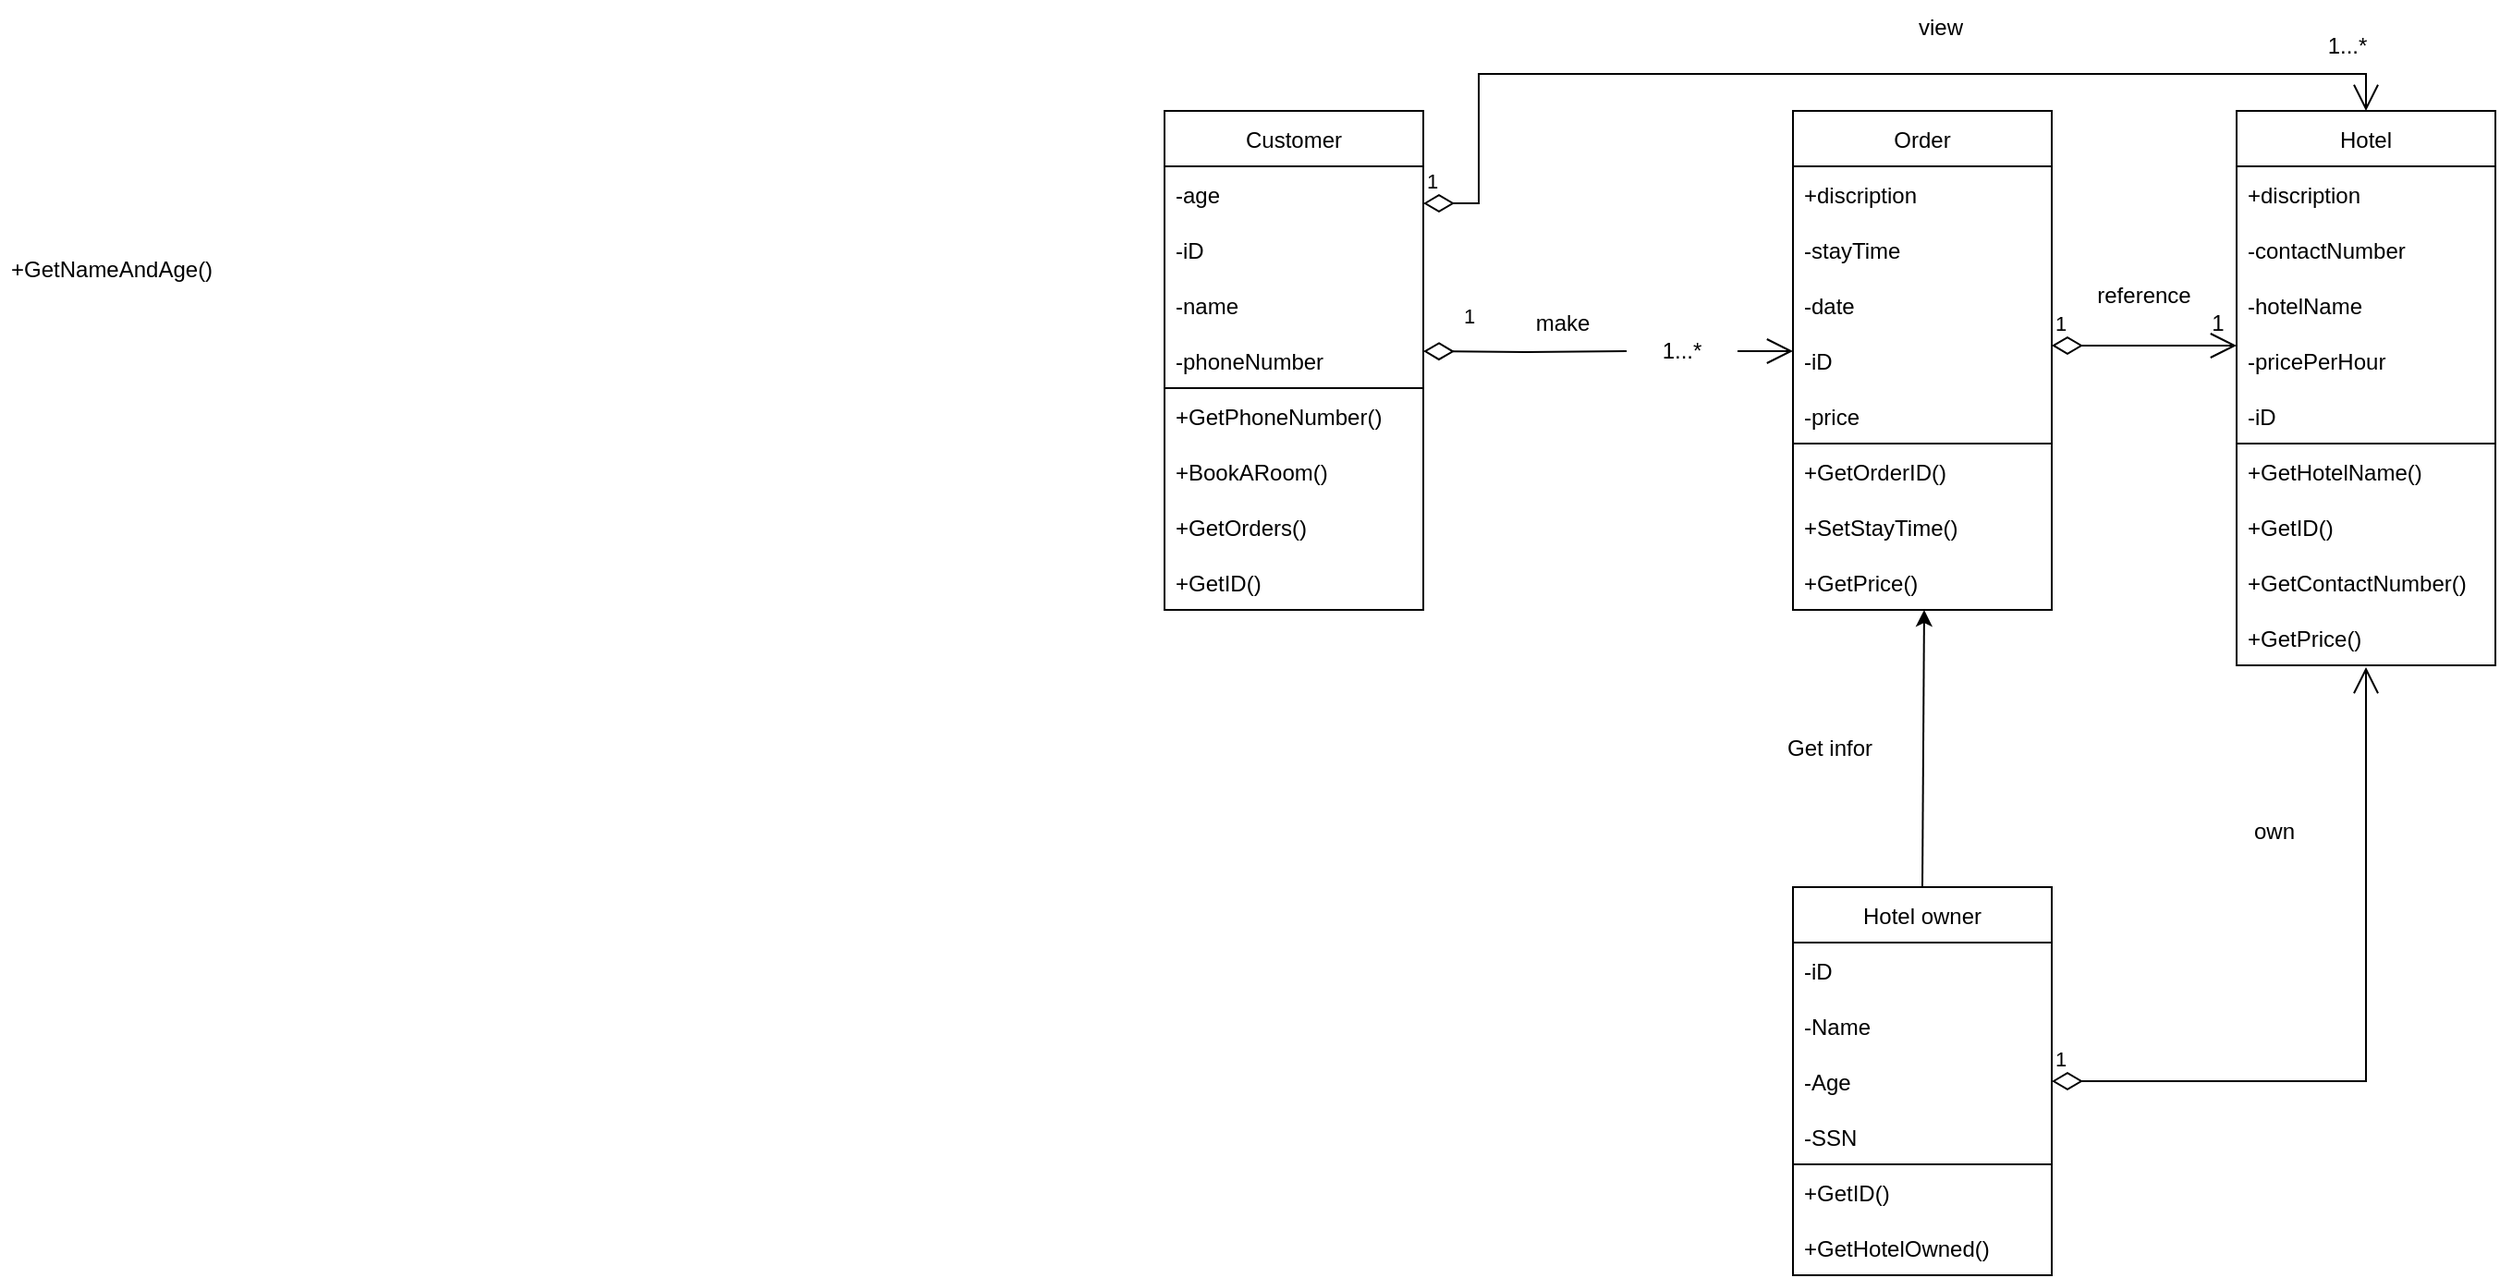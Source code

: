<mxfile version="20.5.1" type="github">
  <diagram name="Page-1" id="c4acf3e9-155e-7222-9cf6-157b1a14988f">
    <mxGraphModel dx="1718" dy="1542" grid="1" gridSize="10" guides="1" tooltips="1" connect="1" arrows="1" fold="1" page="1" pageScale="1" pageWidth="850" pageHeight="1100" background="none" math="0" shadow="0">
      <root>
        <mxCell id="0" />
        <mxCell id="1" parent="0" />
        <mxCell id="w634_Kkc9kHz6LeSrULX-25" value="Order" style="swimlane;fontStyle=0;childLayout=stackLayout;horizontal=1;startSize=30;horizontalStack=0;resizeParent=1;resizeParentMax=0;resizeLast=0;collapsible=1;marginBottom=0;strokeColor=default;" parent="1" vertex="1">
          <mxGeometry x="420" y="20" width="140" height="270" as="geometry">
            <mxRectangle x="690" y="20" width="60" height="30" as="alternateBounds" />
          </mxGeometry>
        </mxCell>
        <mxCell id="w634_Kkc9kHz6LeSrULX-40" value="+discription" style="text;strokeColor=none;fillColor=none;align=left;verticalAlign=middle;spacingLeft=4;spacingRight=4;overflow=hidden;points=[[0,0.5],[1,0.5]];portConstraint=eastwest;rotatable=0;" parent="w634_Kkc9kHz6LeSrULX-25" vertex="1">
          <mxGeometry y="30" width="140" height="30" as="geometry" />
        </mxCell>
        <mxCell id="w634_Kkc9kHz6LeSrULX-33" value="-stayTime" style="text;strokeColor=none;fillColor=none;align=left;verticalAlign=middle;spacingLeft=4;spacingRight=4;overflow=hidden;points=[[0,0.5],[1,0.5]];portConstraint=eastwest;rotatable=0;" parent="w634_Kkc9kHz6LeSrULX-25" vertex="1">
          <mxGeometry y="60" width="140" height="30" as="geometry" />
        </mxCell>
        <mxCell id="w634_Kkc9kHz6LeSrULX-28" value="-date" style="text;strokeColor=none;fillColor=none;align=left;verticalAlign=middle;spacingLeft=4;spacingRight=4;overflow=hidden;points=[[0,0.5],[1,0.5]];portConstraint=eastwest;rotatable=0;" parent="w634_Kkc9kHz6LeSrULX-25" vertex="1">
          <mxGeometry y="90" width="140" height="30" as="geometry" />
        </mxCell>
        <mxCell id="w634_Kkc9kHz6LeSrULX-26" value="-iD" style="text;strokeColor=none;fillColor=none;align=left;verticalAlign=middle;spacingLeft=4;spacingRight=4;overflow=hidden;points=[[0,0.5],[1,0.5]];portConstraint=eastwest;rotatable=0;" parent="w634_Kkc9kHz6LeSrULX-25" vertex="1">
          <mxGeometry y="120" width="140" height="30" as="geometry" />
        </mxCell>
        <mxCell id="w634_Kkc9kHz6LeSrULX-64" value="-price" style="text;strokeColor=none;fillColor=none;align=left;verticalAlign=middle;spacingLeft=4;spacingRight=4;overflow=hidden;points=[[0,0.5],[1,0.5]];portConstraint=eastwest;rotatable=0;" parent="w634_Kkc9kHz6LeSrULX-25" vertex="1">
          <mxGeometry y="150" width="140" height="30" as="geometry" />
        </mxCell>
        <mxCell id="w634_Kkc9kHz6LeSrULX-42" value="" style="endArrow=none;html=1;rounded=0;" parent="w634_Kkc9kHz6LeSrULX-25" edge="1">
          <mxGeometry width="50" height="50" relative="1" as="geometry">
            <mxPoint y="180" as="sourcePoint" />
            <mxPoint x="140" y="180" as="targetPoint" />
          </mxGeometry>
        </mxCell>
        <mxCell id="w634_Kkc9kHz6LeSrULX-30" value="+GetOrderID()" style="text;strokeColor=none;fillColor=none;align=left;verticalAlign=middle;spacingLeft=4;spacingRight=4;overflow=hidden;points=[[0,0.5],[1,0.5]];portConstraint=eastwest;rotatable=0;" parent="w634_Kkc9kHz6LeSrULX-25" vertex="1">
          <mxGeometry y="180" width="140" height="30" as="geometry" />
        </mxCell>
        <mxCell id="w634_Kkc9kHz6LeSrULX-41" value="+SetStayTime()" style="text;strokeColor=none;fillColor=none;align=left;verticalAlign=middle;spacingLeft=4;spacingRight=4;overflow=hidden;points=[[0,0.5],[1,0.5]];portConstraint=eastwest;rotatable=0;" parent="w634_Kkc9kHz6LeSrULX-25" vertex="1">
          <mxGeometry y="210" width="140" height="30" as="geometry" />
        </mxCell>
        <mxCell id="w634_Kkc9kHz6LeSrULX-65" value="+GetPrice()" style="text;strokeColor=none;fillColor=none;align=left;verticalAlign=middle;spacingLeft=4;spacingRight=4;overflow=hidden;points=[[0,0.5],[1,0.5]];portConstraint=eastwest;rotatable=0;" parent="w634_Kkc9kHz6LeSrULX-25" vertex="1">
          <mxGeometry y="240" width="140" height="30" as="geometry" />
        </mxCell>
        <mxCell id="w634_Kkc9kHz6LeSrULX-38" value="" style="group" parent="1" vertex="1" connectable="0">
          <mxGeometry x="80" y="20" width="140" height="300" as="geometry" />
        </mxCell>
        <mxCell id="w634_Kkc9kHz6LeSrULX-5" value="Customer" style="swimlane;fontStyle=0;childLayout=stackLayout;horizontal=1;startSize=30;horizontalStack=0;resizeParent=1;resizeParentMax=0;resizeLast=0;collapsible=1;marginBottom=0;strokeColor=default;" parent="w634_Kkc9kHz6LeSrULX-38" vertex="1">
          <mxGeometry width="140" height="270" as="geometry">
            <mxRectangle width="60" height="30" as="alternateBounds" />
          </mxGeometry>
        </mxCell>
        <mxCell id="w634_Kkc9kHz6LeSrULX-23" value="-age" style="text;strokeColor=none;fillColor=none;align=left;verticalAlign=middle;spacingLeft=4;spacingRight=4;overflow=hidden;points=[[0,0.5],[1,0.5]];portConstraint=eastwest;rotatable=0;" parent="w634_Kkc9kHz6LeSrULX-5" vertex="1">
          <mxGeometry y="30" width="140" height="30" as="geometry" />
        </mxCell>
        <mxCell id="w634_Kkc9kHz6LeSrULX-6" value="-iD" style="text;strokeColor=none;fillColor=none;align=left;verticalAlign=middle;spacingLeft=4;spacingRight=4;overflow=hidden;points=[[0,0.5],[1,0.5]];portConstraint=eastwest;rotatable=0;" parent="w634_Kkc9kHz6LeSrULX-5" vertex="1">
          <mxGeometry y="60" width="140" height="30" as="geometry" />
        </mxCell>
        <mxCell id="w634_Kkc9kHz6LeSrULX-7" value="-name" style="text;strokeColor=none;fillColor=none;align=left;verticalAlign=middle;spacingLeft=4;spacingRight=4;overflow=hidden;points=[[0,0.5],[1,0.5]];portConstraint=eastwest;rotatable=0;" parent="w634_Kkc9kHz6LeSrULX-5" vertex="1">
          <mxGeometry y="90" width="140" height="30" as="geometry" />
        </mxCell>
        <mxCell id="w634_Kkc9kHz6LeSrULX-35" value="-phoneNumber" style="text;strokeColor=none;fillColor=none;align=left;verticalAlign=middle;spacingLeft=4;spacingRight=4;overflow=hidden;points=[[0,0.5],[1,0.5]];portConstraint=eastwest;rotatable=0;" parent="w634_Kkc9kHz6LeSrULX-5" vertex="1">
          <mxGeometry y="120" width="140" height="30" as="geometry" />
        </mxCell>
        <mxCell id="w634_Kkc9kHz6LeSrULX-43" value="" style="endArrow=none;html=1;rounded=0;" parent="w634_Kkc9kHz6LeSrULX-5" edge="1">
          <mxGeometry width="50" height="50" relative="1" as="geometry">
            <mxPoint y="150" as="sourcePoint" />
            <mxPoint x="140" y="150" as="targetPoint" />
          </mxGeometry>
        </mxCell>
        <mxCell id="w634_Kkc9kHz6LeSrULX-37" value="+GetPhoneNumber()" style="text;strokeColor=none;fillColor=none;align=left;verticalAlign=middle;spacingLeft=4;spacingRight=4;overflow=hidden;points=[[0,0.5],[1,0.5]];portConstraint=eastwest;rotatable=0;" parent="w634_Kkc9kHz6LeSrULX-5" vertex="1">
          <mxGeometry y="150" width="140" height="30" as="geometry" />
        </mxCell>
        <mxCell id="w634_Kkc9kHz6LeSrULX-39" value="+BookARoom()" style="text;strokeColor=none;fillColor=none;align=left;verticalAlign=middle;spacingLeft=4;spacingRight=4;overflow=hidden;points=[[0,0.5],[1,0.5]];portConstraint=eastwest;rotatable=0;" parent="w634_Kkc9kHz6LeSrULX-5" vertex="1">
          <mxGeometry y="180" width="140" height="30" as="geometry" />
        </mxCell>
        <mxCell id="w634_Kkc9kHz6LeSrULX-21" value="+GetOrders()" style="text;strokeColor=none;fillColor=none;align=left;verticalAlign=middle;spacingLeft=4;spacingRight=4;overflow=hidden;points=[[0,0.5],[1,0.5]];portConstraint=eastwest;rotatable=0;" parent="w634_Kkc9kHz6LeSrULX-5" vertex="1">
          <mxGeometry y="210" width="140" height="30" as="geometry" />
        </mxCell>
        <mxCell id="w634_Kkc9kHz6LeSrULX-19" value="+GetID()" style="text;strokeColor=none;fillColor=none;align=left;verticalAlign=middle;spacingLeft=4;spacingRight=4;overflow=hidden;points=[[0,0.5],[1,0.5]];portConstraint=eastwest;rotatable=0;" parent="w634_Kkc9kHz6LeSrULX-5" vertex="1">
          <mxGeometry y="240" width="140" height="30" as="geometry" />
        </mxCell>
        <mxCell id="w634_Kkc9kHz6LeSrULX-47" value="make" style="text;html=1;align=center;verticalAlign=middle;resizable=0;points=[];autosize=1;strokeColor=none;fillColor=none;" parent="1" vertex="1">
          <mxGeometry x="270" y="120" width="50" height="30" as="geometry" />
        </mxCell>
        <mxCell id="w634_Kkc9kHz6LeSrULX-50" value="1" style="endArrow=open;html=1;endSize=12;startArrow=none;startSize=14;startFill=0;edgeStyle=orthogonalEdgeStyle;align=left;verticalAlign=bottom;rounded=0;exitX=1;exitY=0.5;exitDx=0;exitDy=0;entryX=0;entryY=0.5;entryDx=0;entryDy=0;" parent="1" source="4p1TbeipHJSdnn8K-Sfy-2" edge="1">
          <mxGeometry x="-1" y="150" relative="1" as="geometry">
            <mxPoint x="340" y="185" as="sourcePoint" />
            <mxPoint x="420" y="150" as="targetPoint" />
            <mxPoint x="-150" y="140" as="offset" />
          </mxGeometry>
        </mxCell>
        <mxCell id="w634_Kkc9kHz6LeSrULX-51" value="Hotel" style="swimlane;fontStyle=0;childLayout=stackLayout;horizontal=1;startSize=30;horizontalStack=0;resizeParent=1;resizeParentMax=0;resizeLast=0;collapsible=1;marginBottom=0;strokeColor=default;" parent="1" vertex="1">
          <mxGeometry x="660" y="20" width="140" height="300" as="geometry">
            <mxRectangle x="690" y="20" width="60" height="30" as="alternateBounds" />
          </mxGeometry>
        </mxCell>
        <mxCell id="w634_Kkc9kHz6LeSrULX-52" value="+discription" style="text;strokeColor=none;fillColor=none;align=left;verticalAlign=middle;spacingLeft=4;spacingRight=4;overflow=hidden;points=[[0,0.5],[1,0.5]];portConstraint=eastwest;rotatable=0;" parent="w634_Kkc9kHz6LeSrULX-51" vertex="1">
          <mxGeometry y="30" width="140" height="30" as="geometry" />
        </mxCell>
        <mxCell id="w634_Kkc9kHz6LeSrULX-53" value="-contactNumber" style="text;strokeColor=none;fillColor=none;align=left;verticalAlign=middle;spacingLeft=4;spacingRight=4;overflow=hidden;points=[[0,0.5],[1,0.5]];portConstraint=eastwest;rotatable=0;" parent="w634_Kkc9kHz6LeSrULX-51" vertex="1">
          <mxGeometry y="60" width="140" height="30" as="geometry" />
        </mxCell>
        <mxCell id="w634_Kkc9kHz6LeSrULX-56" value="-hotelName" style="text;strokeColor=none;fillColor=none;align=left;verticalAlign=middle;spacingLeft=4;spacingRight=4;overflow=hidden;points=[[0,0.5],[1,0.5]];portConstraint=eastwest;rotatable=0;" parent="w634_Kkc9kHz6LeSrULX-51" vertex="1">
          <mxGeometry y="90" width="140" height="30" as="geometry" />
        </mxCell>
        <mxCell id="w634_Kkc9kHz6LeSrULX-66" value="-pricePerHour" style="text;strokeColor=none;fillColor=none;align=left;verticalAlign=middle;spacingLeft=4;spacingRight=4;overflow=hidden;points=[[0,0.5],[1,0.5]];portConstraint=eastwest;rotatable=0;" parent="w634_Kkc9kHz6LeSrULX-51" vertex="1">
          <mxGeometry y="120" width="140" height="30" as="geometry" />
        </mxCell>
        <mxCell id="w634_Kkc9kHz6LeSrULX-57" value="-iD" style="text;strokeColor=none;fillColor=none;align=left;verticalAlign=middle;spacingLeft=4;spacingRight=4;overflow=hidden;points=[[0,0.5],[1,0.5]];portConstraint=eastwest;rotatable=0;" parent="w634_Kkc9kHz6LeSrULX-51" vertex="1">
          <mxGeometry y="150" width="140" height="30" as="geometry" />
        </mxCell>
        <mxCell id="w634_Kkc9kHz6LeSrULX-58" value="" style="endArrow=none;html=1;rounded=0;" parent="w634_Kkc9kHz6LeSrULX-51" edge="1">
          <mxGeometry width="50" height="50" relative="1" as="geometry">
            <mxPoint y="180" as="sourcePoint" />
            <mxPoint x="140" y="180" as="targetPoint" />
          </mxGeometry>
        </mxCell>
        <mxCell id="w634_Kkc9kHz6LeSrULX-62" value="+GetHotelName()" style="text;strokeColor=none;fillColor=none;align=left;verticalAlign=middle;spacingLeft=4;spacingRight=4;overflow=hidden;points=[[0,0.5],[1,0.5]];portConstraint=eastwest;rotatable=0;" parent="w634_Kkc9kHz6LeSrULX-51" vertex="1">
          <mxGeometry y="180" width="140" height="30" as="geometry" />
        </mxCell>
        <mxCell id="w634_Kkc9kHz6LeSrULX-59" value="+GetID()" style="text;strokeColor=none;fillColor=none;align=left;verticalAlign=middle;spacingLeft=4;spacingRight=4;overflow=hidden;points=[[0,0.5],[1,0.5]];portConstraint=eastwest;rotatable=0;" parent="w634_Kkc9kHz6LeSrULX-51" vertex="1">
          <mxGeometry y="210" width="140" height="30" as="geometry" />
        </mxCell>
        <mxCell id="w634_Kkc9kHz6LeSrULX-61" value="+GetContactNumber()" style="text;strokeColor=none;fillColor=none;align=left;verticalAlign=middle;spacingLeft=4;spacingRight=4;overflow=hidden;points=[[0,0.5],[1,0.5]];portConstraint=eastwest;rotatable=0;" parent="w634_Kkc9kHz6LeSrULX-51" vertex="1">
          <mxGeometry y="240" width="140" height="30" as="geometry" />
        </mxCell>
        <mxCell id="w634_Kkc9kHz6LeSrULX-67" value="+GetPrice()" style="text;strokeColor=none;fillColor=none;align=left;verticalAlign=middle;spacingLeft=4;spacingRight=4;overflow=hidden;points=[[0,0.5],[1,0.5]];portConstraint=eastwest;rotatable=0;" parent="w634_Kkc9kHz6LeSrULX-51" vertex="1">
          <mxGeometry y="270" width="140" height="30" as="geometry" />
        </mxCell>
        <mxCell id="w634_Kkc9kHz6LeSrULX-68" value="Hotel owner" style="swimlane;fontStyle=0;childLayout=stackLayout;horizontal=1;startSize=30;horizontalStack=0;resizeParent=1;resizeParentMax=0;resizeLast=0;collapsible=1;marginBottom=0;strokeColor=default;" parent="1" vertex="1">
          <mxGeometry x="420" y="440" width="140" height="210" as="geometry">
            <mxRectangle x="690" y="20" width="60" height="30" as="alternateBounds" />
          </mxGeometry>
        </mxCell>
        <mxCell id="w634_Kkc9kHz6LeSrULX-72" value="-iD" style="text;strokeColor=none;fillColor=none;align=left;verticalAlign=middle;spacingLeft=4;spacingRight=4;overflow=hidden;points=[[0,0.5],[1,0.5]];portConstraint=eastwest;rotatable=0;" parent="w634_Kkc9kHz6LeSrULX-68" vertex="1">
          <mxGeometry y="30" width="140" height="30" as="geometry" />
        </mxCell>
        <mxCell id="w634_Kkc9kHz6LeSrULX-78" value="-Name" style="text;strokeColor=none;fillColor=none;align=left;verticalAlign=middle;spacingLeft=4;spacingRight=4;overflow=hidden;points=[[0,0.5],[1,0.5]];portConstraint=eastwest;rotatable=0;" parent="w634_Kkc9kHz6LeSrULX-68" vertex="1">
          <mxGeometry y="60" width="140" height="30" as="geometry" />
        </mxCell>
        <mxCell id="w634_Kkc9kHz6LeSrULX-79" value="-Age" style="text;strokeColor=none;fillColor=none;align=left;verticalAlign=middle;spacingLeft=4;spacingRight=4;overflow=hidden;points=[[0,0.5],[1,0.5]];portConstraint=eastwest;rotatable=0;" parent="w634_Kkc9kHz6LeSrULX-68" vertex="1">
          <mxGeometry y="90" width="140" height="30" as="geometry" />
        </mxCell>
        <mxCell id="w634_Kkc9kHz6LeSrULX-80" value="-SSN" style="text;strokeColor=none;fillColor=none;align=left;verticalAlign=middle;spacingLeft=4;spacingRight=4;overflow=hidden;points=[[0,0.5],[1,0.5]];portConstraint=eastwest;rotatable=0;" parent="w634_Kkc9kHz6LeSrULX-68" vertex="1">
          <mxGeometry y="120" width="140" height="30" as="geometry" />
        </mxCell>
        <mxCell id="w634_Kkc9kHz6LeSrULX-74" value="" style="endArrow=none;html=1;rounded=0;" parent="w634_Kkc9kHz6LeSrULX-68" edge="1">
          <mxGeometry width="50" height="50" relative="1" as="geometry">
            <mxPoint y="150" as="sourcePoint" />
            <mxPoint x="140" y="150" as="targetPoint" />
          </mxGeometry>
        </mxCell>
        <mxCell id="w634_Kkc9kHz6LeSrULX-75" value="+GetID()" style="text;strokeColor=none;fillColor=none;align=left;verticalAlign=middle;spacingLeft=4;spacingRight=4;overflow=hidden;points=[[0,0.5],[1,0.5]];portConstraint=eastwest;rotatable=0;" parent="w634_Kkc9kHz6LeSrULX-68" vertex="1">
          <mxGeometry y="150" width="140" height="30" as="geometry" />
        </mxCell>
        <mxCell id="w634_Kkc9kHz6LeSrULX-81" value="+GetHotelOwned()" style="text;strokeColor=none;fillColor=none;align=left;verticalAlign=middle;spacingLeft=4;spacingRight=4;overflow=hidden;points=[[0,0.5],[1,0.5]];portConstraint=eastwest;rotatable=0;" parent="w634_Kkc9kHz6LeSrULX-68" vertex="1">
          <mxGeometry y="180" width="140" height="30" as="geometry" />
        </mxCell>
        <mxCell id="w634_Kkc9kHz6LeSrULX-82" value="1" style="endArrow=open;html=1;endSize=12;startArrow=diamondThin;startSize=14;startFill=0;edgeStyle=orthogonalEdgeStyle;align=left;verticalAlign=bottom;rounded=0;entryX=0.5;entryY=1.033;entryDx=0;entryDy=0;entryPerimeter=0;exitX=1;exitY=0.5;exitDx=0;exitDy=0;" parent="1" source="w634_Kkc9kHz6LeSrULX-79" target="w634_Kkc9kHz6LeSrULX-67" edge="1">
          <mxGeometry x="-1" y="3" relative="1" as="geometry">
            <mxPoint x="570" y="410" as="sourcePoint" />
            <mxPoint x="730" y="410" as="targetPoint" />
          </mxGeometry>
        </mxCell>
        <mxCell id="w634_Kkc9kHz6LeSrULX-83" value="own" style="text;html=1;align=center;verticalAlign=middle;resizable=0;points=[];autosize=1;strokeColor=none;fillColor=none;" parent="1" vertex="1">
          <mxGeometry x="655" y="395" width="50" height="30" as="geometry" />
        </mxCell>
        <mxCell id="4p1TbeipHJSdnn8K-Sfy-2" value="1...*" style="text;html=1;strokeColor=none;fillColor=none;align=center;verticalAlign=middle;whiteSpace=wrap;rounded=0;" vertex="1" parent="1">
          <mxGeometry x="330" y="135" width="60" height="30" as="geometry" />
        </mxCell>
        <mxCell id="4p1TbeipHJSdnn8K-Sfy-3" value="" style="endArrow=none;html=1;endSize=12;startArrow=diamondThin;startSize=14;startFill=0;edgeStyle=orthogonalEdgeStyle;align=left;verticalAlign=bottom;rounded=0;entryX=0;entryY=0.5;entryDx=0;entryDy=0;" edge="1" parent="1" target="4p1TbeipHJSdnn8K-Sfy-2">
          <mxGeometry x="-1" y="3" relative="1" as="geometry">
            <mxPoint x="220" y="150" as="sourcePoint" />
            <mxPoint x="420" y="150" as="targetPoint" />
          </mxGeometry>
        </mxCell>
        <mxCell id="4p1TbeipHJSdnn8K-Sfy-6" value="1" style="endArrow=open;html=1;endSize=12;startArrow=diamondThin;startSize=14;startFill=0;edgeStyle=orthogonalEdgeStyle;align=left;verticalAlign=bottom;rounded=0;entryX=0.5;entryY=0;entryDx=0;entryDy=0;" edge="1" parent="1" target="w634_Kkc9kHz6LeSrULX-51">
          <mxGeometry x="-1" y="3" relative="1" as="geometry">
            <mxPoint x="220" y="70" as="sourcePoint" />
            <mxPoint x="730" as="targetPoint" />
            <Array as="points">
              <mxPoint x="250" y="70" />
              <mxPoint x="250" />
              <mxPoint x="730" />
            </Array>
          </mxGeometry>
        </mxCell>
        <mxCell id="4p1TbeipHJSdnn8K-Sfy-7" value="view" style="text;html=1;strokeColor=none;fillColor=none;align=center;verticalAlign=middle;whiteSpace=wrap;rounded=0;" vertex="1" parent="1">
          <mxGeometry x="470" y="-40" width="60" height="30" as="geometry" />
        </mxCell>
        <mxCell id="4p1TbeipHJSdnn8K-Sfy-8" value="1...*" style="text;html=1;strokeColor=none;fillColor=none;align=center;verticalAlign=middle;whiteSpace=wrap;rounded=0;" vertex="1" parent="1">
          <mxGeometry x="690" y="-30" width="60" height="30" as="geometry" />
        </mxCell>
        <mxCell id="4p1TbeipHJSdnn8K-Sfy-12" value="1" style="endArrow=open;html=1;endSize=12;startArrow=diamondThin;startSize=14;startFill=0;edgeStyle=orthogonalEdgeStyle;align=left;verticalAlign=bottom;rounded=0;exitX=1;exitY=0.233;exitDx=0;exitDy=0;exitPerimeter=0;" edge="1" parent="1" source="w634_Kkc9kHz6LeSrULX-26">
          <mxGeometry x="-1" y="3" relative="1" as="geometry">
            <mxPoint x="570" y="-70" as="sourcePoint" />
            <mxPoint x="660" y="147" as="targetPoint" />
          </mxGeometry>
        </mxCell>
        <mxCell id="4p1TbeipHJSdnn8K-Sfy-13" value="reference" style="text;html=1;strokeColor=none;fillColor=none;align=center;verticalAlign=middle;whiteSpace=wrap;rounded=0;" vertex="1" parent="1">
          <mxGeometry x="580" y="105" width="60" height="30" as="geometry" />
        </mxCell>
        <mxCell id="4p1TbeipHJSdnn8K-Sfy-14" value="1" style="text;html=1;strokeColor=none;fillColor=none;align=center;verticalAlign=middle;whiteSpace=wrap;rounded=0;" vertex="1" parent="1">
          <mxGeometry x="620" y="120" width="60" height="30" as="geometry" />
        </mxCell>
        <mxCell id="w634_Kkc9kHz6LeSrULX-20" value="+GetNameAndAge()" style="text;strokeColor=none;fillColor=none;align=left;verticalAlign=middle;spacingLeft=4;spacingRight=4;overflow=hidden;points=[[0,0.5],[1,0.5]];portConstraint=eastwest;rotatable=0;" parent="1" vertex="1">
          <mxGeometry x="-550" y="90" width="140" height="30" as="geometry" />
        </mxCell>
        <mxCell id="4p1TbeipHJSdnn8K-Sfy-21" value="" style="endArrow=classic;html=1;rounded=0;entryX=0.507;entryY=1;entryDx=0;entryDy=0;entryPerimeter=0;exitX=0.5;exitY=0;exitDx=0;exitDy=0;" edge="1" parent="1" source="w634_Kkc9kHz6LeSrULX-68" target="w634_Kkc9kHz6LeSrULX-65">
          <mxGeometry width="50" height="50" relative="1" as="geometry">
            <mxPoint x="460" y="420" as="sourcePoint" />
            <mxPoint x="510" y="370" as="targetPoint" />
          </mxGeometry>
        </mxCell>
        <mxCell id="4p1TbeipHJSdnn8K-Sfy-22" value="Get infor" style="text;html=1;strokeColor=none;fillColor=none;align=center;verticalAlign=middle;whiteSpace=wrap;rounded=0;" vertex="1" parent="1">
          <mxGeometry x="410" y="350" width="60" height="30" as="geometry" />
        </mxCell>
      </root>
    </mxGraphModel>
  </diagram>
</mxfile>
